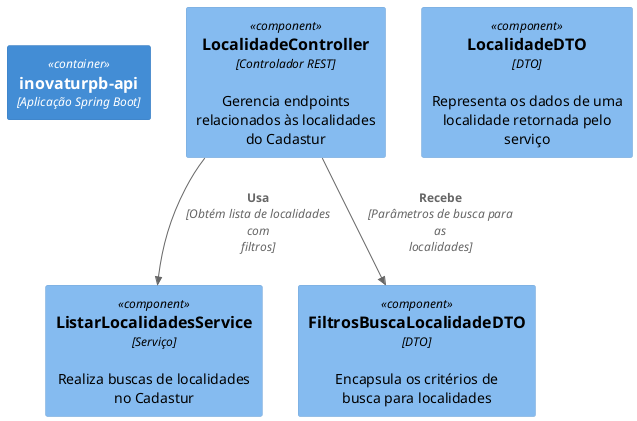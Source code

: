 @startuml
!define C4_COMPONENT
!include <C4/C4_Component.puml>

Container(app, "inovaturpb-api", "Aplicação Spring Boot")

Component(controller, "LocalidadeController", "Controlador REST", "Gerencia endpoints relacionados às localidades do Cadastur")
Component(service, "ListarLocalidadesService", "Serviço", "Realiza buscas de localidades no Cadastur")
Component(dto, "LocalidadeDTO", "DTO", "Representa os dados de uma localidade retornada pelo serviço")
Component(filters, "FiltrosBuscaLocalidadeDTO", "DTO", "Encapsula os critérios de busca para localidades")

Rel(controller, service, "Usa", "Obtém lista de localidades com filtros")
Rel(controller, filters, "Recebe", "Parâmetros de busca para as localidades")
@enduml
